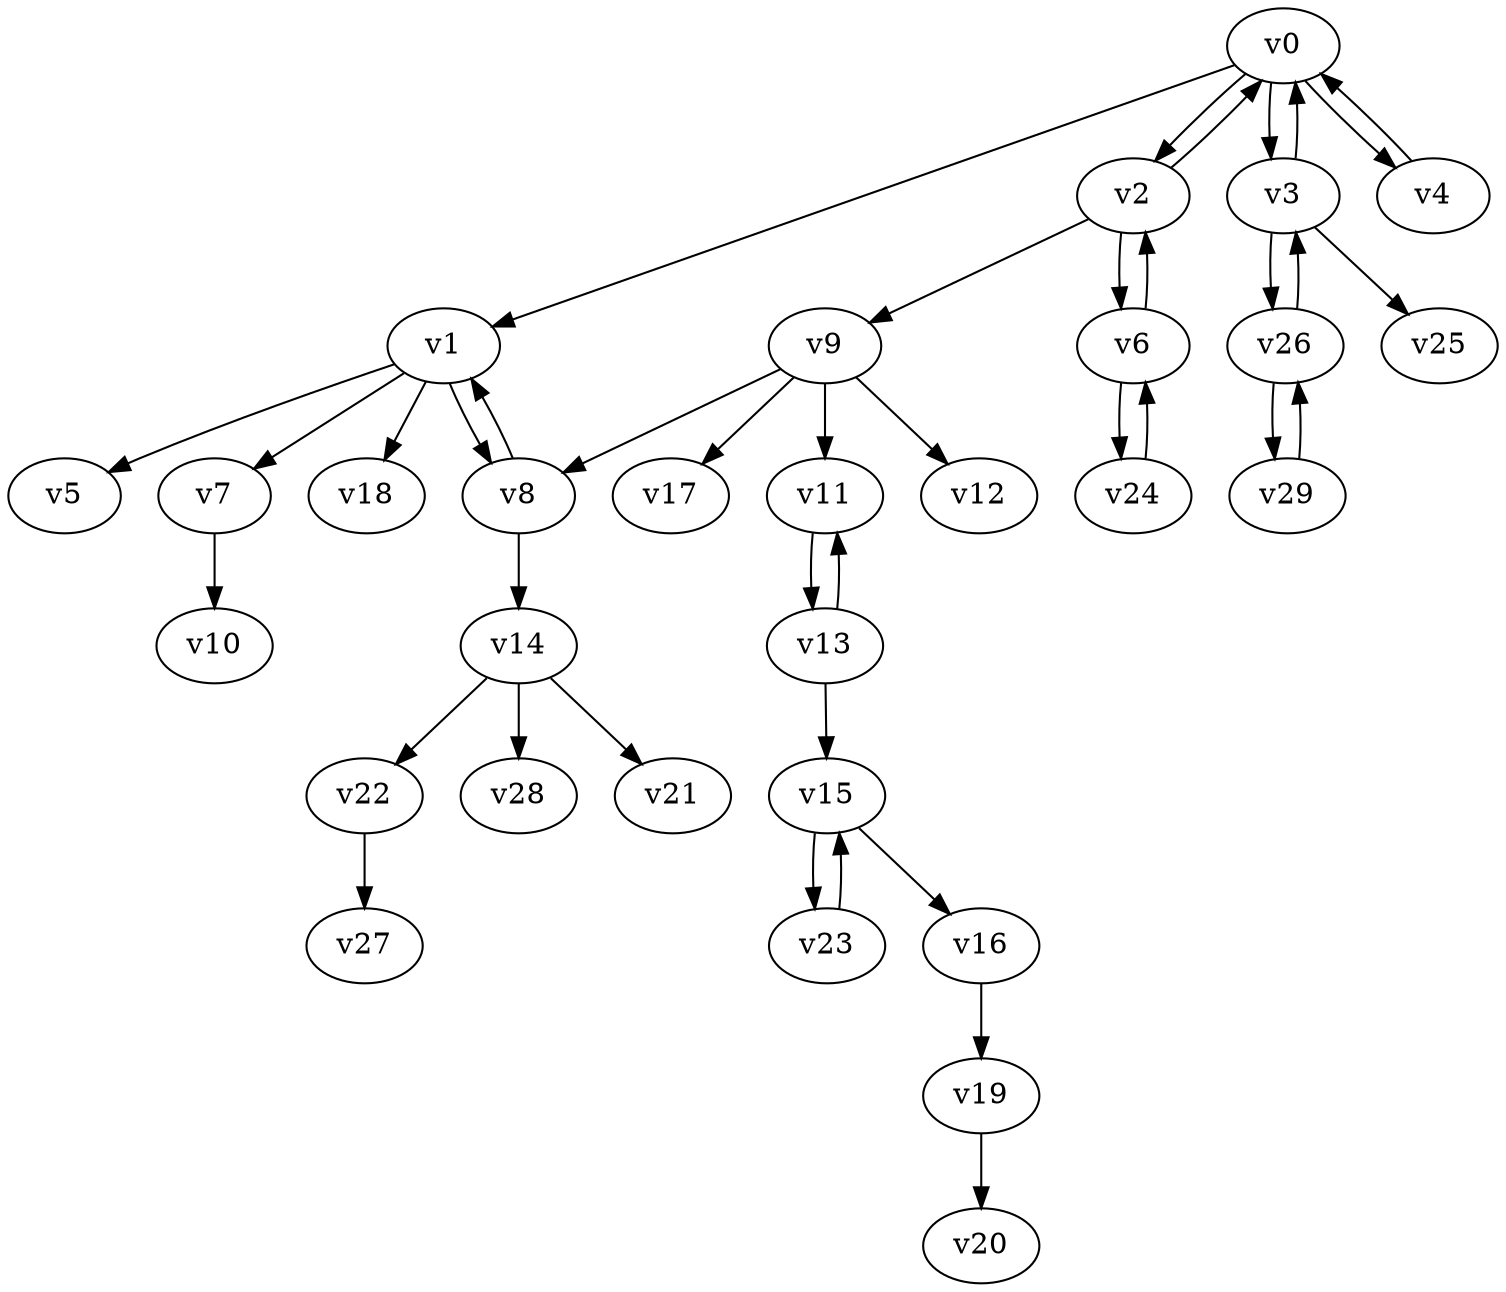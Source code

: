 digraph test030 {
    v0 [name="v0", player=0, weight=3];
    v1 [name="v1", player=1, weight=11];
    v2 [name="v2", player=0, weight=10];
    v3 [name="v3", player=1, weight=1];
    v4 [name="v4", player=0, weight=14];
    v5 [name="v5", player=1, weight=8];
    v6 [name="v6", player=0, weight=13];
    v7 [name="v7", player=1, weight=10];
    v8 [name="v8", player=0, weight=2];
    v9 [name="v9", player=1, weight=4];
    v10 [name="v10", player=0, weight=5];
    v11 [name="v11", player=1, weight=5];
    v12 [name="v12", player=0, weight=12];
    v13 [name="v13", player=1, weight=7];
    v14 [name="v14", player=0, weight=10];
    v15 [name="v15", player=1, weight=13];
    v16 [name="v16", player=0, weight=4];
    v17 [name="v17", player=1, weight=6];
    v18 [name="v18", player=0, weight=14];
    v19 [name="v19", player=1, weight=14];
    v20 [name="v20", player=0, weight=1];
    v21 [name="v21", player=1, weight=17];
    v22 [name="v22", player=0, weight=3];
    v23 [name="v23", player=1, weight=9];
    v24 [name="v24", player=0, weight=-1];
    v25 [name="v25", player=1, weight=17];
    v26 [name="v26", player=0, weight=9];
    v27 [name="v27", player=1, weight=1];
    v28 [name="v28", player=0, weight=12];
    v29 [name="v29", player=1, weight=12];
    v0 -> v1;
    v0 -> v2;
    v2 -> v0;
    v0 -> v3;
    v3 -> v0;
    v0 -> v4;
    v4 -> v0;
    v1 -> v5;
    v2 -> v6;
    v6 -> v2;
    v1 -> v7;
    v1 -> v8;
    v8 -> v1;
    v2 -> v9;
    v7 -> v10;
    v9 -> v11;
    v9 -> v12;
    v11 -> v13;
    v13 -> v11;
    v8 -> v14;
    v13 -> v15;
    v15 -> v16;
    v9 -> v17;
    v1 -> v18;
    v16 -> v19;
    v19 -> v20;
    v14 -> v21;
    v14 -> v22;
    v15 -> v23;
    v23 -> v15;
    v6 -> v24;
    v24 -> v6;
    v3 -> v25;
    v3 -> v26;
    v26 -> v3;
    v22 -> v27;
    v14 -> v28;
    v26 -> v29;
    v29 -> v26;
    v9 -> v8;
}
